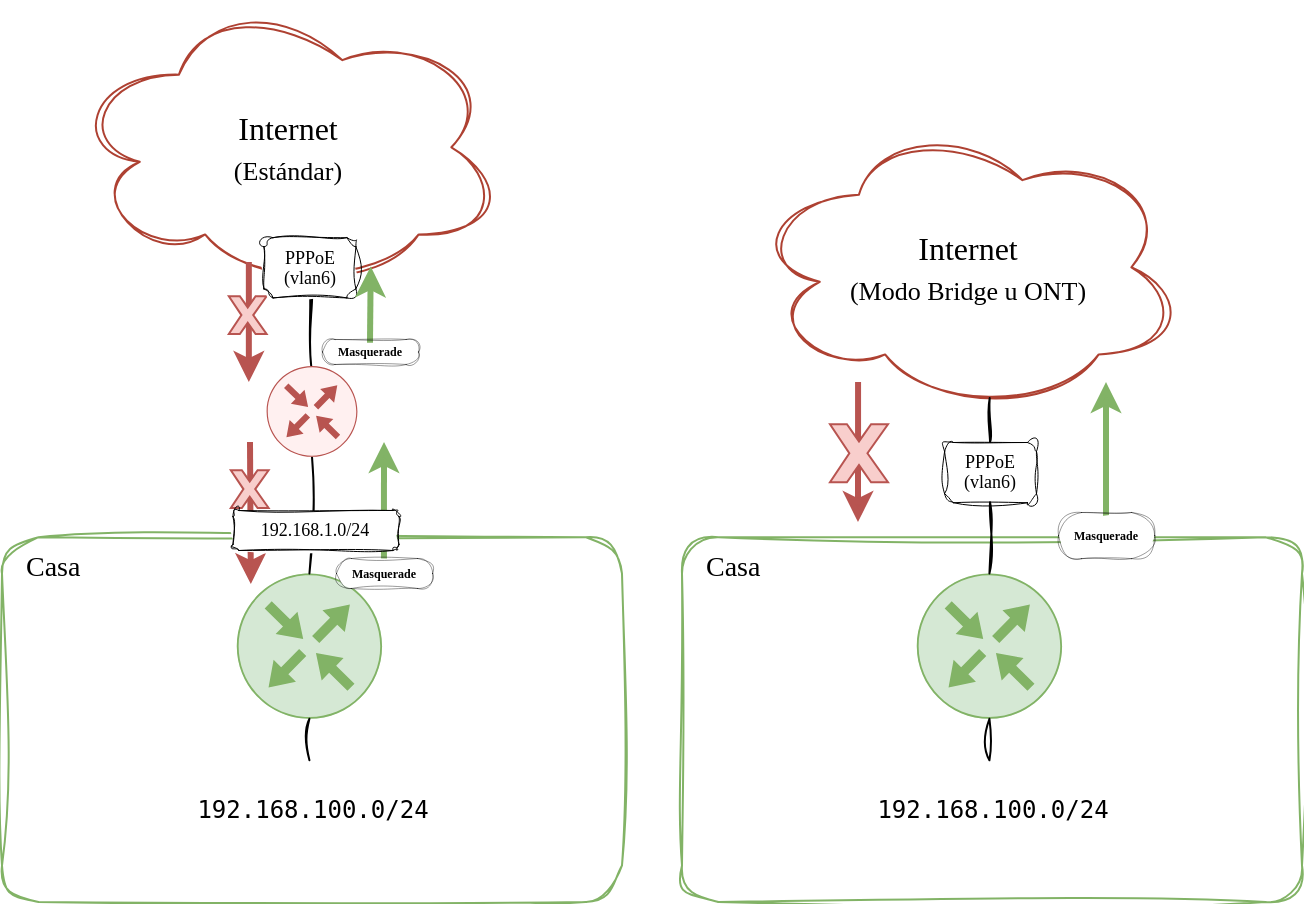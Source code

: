 <mxfile version="21.2.1" type="device">
  <diagram name="Page-1" id="sTeGwQV9_m6BofXgbJ5z">
    <mxGraphModel dx="1580" dy="1255" grid="1" gridSize="10" guides="1" tooltips="1" connect="1" arrows="1" fold="1" page="1" pageScale="1" pageWidth="1169" pageHeight="1654" math="0" shadow="0">
      <root>
        <mxCell id="0" />
        <mxCell id="1" parent="0" />
        <mxCell id="AoqqqO6MroJ7AJcKUCXX-30" value="Casa" style="rounded=1;whiteSpace=wrap;html=1;align=left;spacingLeft=12;spacingTop=2;spacing=0;fontSize=14;fillColor=none;strokeColor=#82b366;verticalAlign=top;arcSize=10;strokeWidth=1;fontFamily=Verdana;sketch=1;curveFitting=1;jiggle=2;shadow=0;glass=0;fillStyle=auto;" parent="1" vertex="1">
          <mxGeometry x="80" y="347.59" width="310" height="182.41" as="geometry" />
        </mxCell>
        <mxCell id="AoqqqO6MroJ7AJcKUCXX-31" value="Internet&lt;br&gt;&lt;font style=&quot;font-size: 13px;&quot;&gt;(Estándar)&lt;/font&gt;" style="ellipse;shape=cloud;whiteSpace=wrap;html=1;fillColor=none;strokeColor=#ae4132;fontSize=16;sketch=1;curveFitting=1;jiggle=2;fontFamily=Verdana;" parent="1" vertex="1">
          <mxGeometry x="113.997" y="80" width="217.928" height="145.285" as="geometry" />
        </mxCell>
        <mxCell id="AoqqqO6MroJ7AJcKUCXX-34" value="" style="points=[[0.5,0,0],[1,0.5,0],[0.5,1,0],[0,0.5,0],[0.145,0.145,0],[0.856,0.145,0],[0.855,0.856,0],[0.145,0.855,0]];verticalLabelPosition=middle;html=1;verticalAlign=middle;aspect=fixed;align=right;pointerEvents=1;shape=mxgraph.cisco19.rect;prIcon=router;fillColor=#d5e8d4;strokeColor=#82b366;fontSize=15;fontFamily=Verdana;spacing=5;labelPosition=left;" parent="1" vertex="1">
          <mxGeometry x="197.399" y="365.752" width="72.642" height="72.642" as="geometry" />
        </mxCell>
        <mxCell id="AoqqqO6MroJ7AJcKUCXX-35" value="" style="rounded=0;orthogonalLoop=1;jettySize=auto;html=1;startArrow=none;startFill=0;startSize=3;endSize=3;endArrow=none;endFill=0;exitX=0.55;exitY=0.95;exitDx=0;exitDy=0;exitPerimeter=0;sketch=1;curveFitting=1;jiggle=2;fontFamily=Verdana;" parent="1" source="AoqqqO6MroJ7AJcKUCXX-31" target="LYzUA_BZ724i3JHHC98a-23" edge="1">
          <mxGeometry x="561.04" y="250" relative="1" as="geometry">
            <mxPoint x="232.5" y="252.98" as="sourcePoint" />
            <mxPoint x="234.02" y="240" as="targetPoint" />
          </mxGeometry>
        </mxCell>
        <mxCell id="AoqqqO6MroJ7AJcKUCXX-37" value="" style="rounded=0;orthogonalLoop=1;jettySize=auto;html=1;entryX=0.5;entryY=0;entryDx=0;entryDy=0;entryPerimeter=0;startArrow=none;startFill=0;exitX=0.5;exitY=1;exitDx=0;exitDy=0;exitPerimeter=0;endSize=3;startSize=3;endArrow=none;endFill=0;sketch=1;curveFitting=1;jiggle=2;fontFamily=Verdana;" parent="1" source="AoqqqO6MroJ7AJcKUCXX-34" edge="1">
          <mxGeometry relative="1" as="geometry">
            <mxPoint x="251.881" y="338.511" as="sourcePoint" />
            <mxPoint x="233.721" y="459.147" as="targetPoint" />
          </mxGeometry>
        </mxCell>
        <mxCell id="zQq72EcLpgGWPdyKzjPa-5" value="" style="rounded=0;orthogonalLoop=1;jettySize=auto;html=1;entryX=0.5;entryY=0;entryDx=0;entryDy=0;entryPerimeter=0;startArrow=none;startFill=0;startSize=3;endSize=3;endArrow=none;endFill=0;exitX=0.5;exitY=1;exitDx=0;exitDy=0;sketch=1;curveFitting=1;jiggle=2;fontFamily=Verdana;exitPerimeter=0;" parent="1" source="LYzUA_BZ724i3JHHC98a-23" target="AoqqqO6MroJ7AJcKUCXX-34" edge="1">
          <mxGeometry relative="1" as="geometry">
            <mxPoint x="234.02" y="270.12" as="sourcePoint" />
            <mxPoint x="244" y="376" as="targetPoint" />
          </mxGeometry>
        </mxCell>
        <mxCell id="LYzUA_BZ724i3JHHC98a-1" value="&lt;pre&gt;192.168.100.0/24&lt;/pre&gt;" style="text;strokeColor=none;align=center;fillColor=none;html=1;verticalAlign=middle;whiteSpace=wrap;rounded=0;" vertex="1" parent="1">
          <mxGeometry x="168.7" y="468.79" width="132.6" height="30" as="geometry" />
        </mxCell>
        <mxCell id="LYzUA_BZ724i3JHHC98a-2" value="" style="edgeStyle=none;orthogonalLoop=1;jettySize=auto;html=1;rounded=0;strokeWidth=3;fillColor=#f8cecc;strokeColor=#b85450;" edge="1" parent="1">
          <mxGeometry width="80" relative="1" as="geometry">
            <mxPoint x="203.42" y="210" as="sourcePoint" />
            <mxPoint x="203.42" y="270" as="targetPoint" />
            <Array as="points" />
          </mxGeometry>
        </mxCell>
        <mxCell id="LYzUA_BZ724i3JHHC98a-4" value="" style="verticalLabelPosition=bottom;verticalAlign=top;html=1;shape=mxgraph.basic.x;fillColor=#f8cecc;strokeColor=#b85450;" vertex="1" parent="1">
          <mxGeometry x="193.42" y="227.12" width="18.88" height="18.88" as="geometry" />
        </mxCell>
        <mxCell id="LYzUA_BZ724i3JHHC98a-9" value="" style="edgeStyle=none;orthogonalLoop=1;jettySize=auto;html=1;rounded=0;endArrow=none;endFill=0;startArrow=classic;startFill=1;strokeWidth=3;fillColor=#d5e8d4;strokeColor=#82b366;" edge="1" parent="1">
          <mxGeometry width="80" relative="1" as="geometry">
            <mxPoint x="271" y="300" as="sourcePoint" />
            <mxPoint x="270.96" y="360.06" as="targetPoint" />
            <Array as="points" />
          </mxGeometry>
        </mxCell>
        <mxCell id="LYzUA_BZ724i3JHHC98a-10" value="&lt;p style=&quot;line-height: 80%; font-size: 6px;&quot;&gt;&lt;b style=&quot;font-size: 6px;&quot;&gt;&lt;font style=&quot;font-size: 6px;&quot;&gt;Masquerade&lt;/font&gt;&lt;/b&gt;&lt;/p&gt;" style="rounded=1;whiteSpace=wrap;html=1;fontSize=6;sketch=1;curveFitting=1;jiggle=1;strokeWidth=0.2;shadow=0;fillStyle=auto;fontFamily=Verdana;arcSize=50;" vertex="1" parent="1">
          <mxGeometry x="247" y="358" width="48.08" height="15" as="geometry" />
        </mxCell>
        <mxCell id="LYzUA_BZ724i3JHHC98a-11" value="Casa" style="rounded=1;whiteSpace=wrap;html=1;align=left;spacingLeft=12;spacingTop=2;spacing=0;fontSize=14;fillColor=none;strokeColor=#82b366;verticalAlign=top;arcSize=10;strokeWidth=1;fontFamily=Verdana;sketch=1;curveFitting=1;jiggle=2;shadow=0;glass=0;fillStyle=auto;" vertex="1" parent="1">
          <mxGeometry x="420" y="347.59" width="310" height="182.41" as="geometry" />
        </mxCell>
        <mxCell id="LYzUA_BZ724i3JHHC98a-12" value="Internet&lt;br&gt;&lt;font style=&quot;font-size: 13px;&quot;&gt;(Modo Bridge u ONT)&lt;/font&gt;" style="ellipse;shape=cloud;whiteSpace=wrap;html=1;fillColor=none;strokeColor=#ae4132;fontSize=16;sketch=1;curveFitting=1;jiggle=2;fontFamily=Verdana;" vertex="1" parent="1">
          <mxGeometry x="453.997" y="140" width="217.928" height="145.285" as="geometry" />
        </mxCell>
        <mxCell id="LYzUA_BZ724i3JHHC98a-13" value="" style="points=[[0.5,0,0],[1,0.5,0],[0.5,1,0],[0,0.5,0],[0.145,0.145,0],[0.856,0.145,0],[0.855,0.856,0],[0.145,0.855,0]];verticalLabelPosition=middle;html=1;verticalAlign=middle;aspect=fixed;align=right;pointerEvents=1;shape=mxgraph.cisco19.rect;prIcon=router;fillColor=#d5e8d4;strokeColor=#82b366;fontSize=15;fontFamily=Verdana;spacing=5;labelPosition=left;" vertex="1" parent="1">
          <mxGeometry x="537.399" y="365.752" width="72.642" height="72.642" as="geometry" />
        </mxCell>
        <mxCell id="LYzUA_BZ724i3JHHC98a-14" value="" style="rounded=0;orthogonalLoop=1;jettySize=auto;html=1;entryX=0.5;entryY=0;entryDx=0;entryDy=0;startArrow=none;startFill=0;startSize=3;endSize=3;endArrow=none;endFill=0;exitX=0.55;exitY=0.95;exitDx=0;exitDy=0;exitPerimeter=0;sketch=1;curveFitting=1;jiggle=2;fontFamily=Verdana;" edge="1" source="LYzUA_BZ724i3JHHC98a-12" target="LYzUA_BZ724i3JHHC98a-16" parent="1">
          <mxGeometry relative="1" as="geometry">
            <mxPoint x="572.5" y="312.98" as="sourcePoint" />
            <mxPoint x="573.73" y="347.591" as="targetPoint" />
          </mxGeometry>
        </mxCell>
        <mxCell id="LYzUA_BZ724i3JHHC98a-15" value="" style="rounded=0;orthogonalLoop=1;jettySize=auto;html=1;entryX=0.5;entryY=0;entryDx=0;entryDy=0;entryPerimeter=0;startArrow=none;startFill=0;exitX=0.5;exitY=1;exitDx=0;exitDy=0;exitPerimeter=0;endSize=3;startSize=3;endArrow=none;endFill=0;sketch=1;curveFitting=1;jiggle=2;fontFamily=Verdana;" edge="1" source="LYzUA_BZ724i3JHHC98a-13" parent="1">
          <mxGeometry relative="1" as="geometry">
            <mxPoint x="591.881" y="338.511" as="sourcePoint" />
            <mxPoint x="573.721" y="459.147" as="targetPoint" />
          </mxGeometry>
        </mxCell>
        <mxCell id="LYzUA_BZ724i3JHHC98a-16" value="&lt;div style=&quot;border-color: var(--border-color); font-size: 9px; line-height: 110%;&quot;&gt;PPPoE&lt;/div&gt;&lt;div style=&quot;border-color: var(--border-color); font-size: 9px; line-height: 110%;&quot;&gt;(vlan6)&lt;/div&gt;" style="rounded=1;whiteSpace=wrap;html=1;fontSize=10;sketch=1;curveFitting=1;jiggle=2;strokeWidth=0.5;shadow=0;fillStyle=auto;fillColor=#FFFFFF;fontFamily=Verdana;" vertex="1" parent="1">
          <mxGeometry x="551.04" y="300" width="45.96" height="30.12" as="geometry" />
        </mxCell>
        <mxCell id="LYzUA_BZ724i3JHHC98a-17" value="" style="rounded=0;orthogonalLoop=1;jettySize=auto;html=1;entryX=0.5;entryY=0;entryDx=0;entryDy=0;entryPerimeter=0;startArrow=none;startFill=0;startSize=3;endSize=3;endArrow=none;endFill=0;exitX=0.5;exitY=1;exitDx=0;exitDy=0;sketch=1;curveFitting=1;jiggle=2;fontFamily=Verdana;" edge="1" source="LYzUA_BZ724i3JHHC98a-16" target="LYzUA_BZ724i3JHHC98a-13" parent="1">
          <mxGeometry relative="1" as="geometry">
            <mxPoint x="584" y="331" as="sourcePoint" />
            <mxPoint x="584" y="376" as="targetPoint" />
          </mxGeometry>
        </mxCell>
        <mxCell id="LYzUA_BZ724i3JHHC98a-18" value="&lt;pre&gt;192.168.100.0/24&lt;/pre&gt;" style="text;strokeColor=none;align=center;fillColor=none;html=1;verticalAlign=middle;whiteSpace=wrap;rounded=0;" vertex="1" parent="1">
          <mxGeometry x="508.7" y="468.79" width="132.6" height="30" as="geometry" />
        </mxCell>
        <mxCell id="LYzUA_BZ724i3JHHC98a-19" value="" style="edgeStyle=none;orthogonalLoop=1;jettySize=auto;html=1;rounded=0;exitX=0.248;exitY=0.895;exitDx=0;exitDy=0;exitPerimeter=0;strokeWidth=3;fillColor=#f8cecc;strokeColor=#b85450;" edge="1" source="LYzUA_BZ724i3JHHC98a-12" parent="1">
          <mxGeometry width="80" relative="1" as="geometry">
            <mxPoint x="508.7" y="290" as="sourcePoint" />
            <mxPoint x="508" y="340" as="targetPoint" />
            <Array as="points" />
          </mxGeometry>
        </mxCell>
        <mxCell id="LYzUA_BZ724i3JHHC98a-20" value="" style="verticalLabelPosition=bottom;verticalAlign=top;html=1;shape=mxgraph.basic.x;fillColor=#f8cecc;strokeColor=#b85450;" vertex="1" parent="1">
          <mxGeometry x="494" y="291.12" width="29" height="29" as="geometry" />
        </mxCell>
        <mxCell id="LYzUA_BZ724i3JHHC98a-21" value="" style="edgeStyle=none;orthogonalLoop=1;jettySize=auto;html=1;rounded=0;exitX=0.248;exitY=0.895;exitDx=0;exitDy=0;exitPerimeter=0;endArrow=none;endFill=0;startArrow=classic;startFill=1;strokeWidth=3;fillColor=#d5e8d4;strokeColor=#82b366;" edge="1" parent="1">
          <mxGeometry width="80" relative="1" as="geometry">
            <mxPoint x="632" y="270.06" as="sourcePoint" />
            <mxPoint x="632" y="340.06" as="targetPoint" />
            <Array as="points" />
          </mxGeometry>
        </mxCell>
        <mxCell id="LYzUA_BZ724i3JHHC98a-22" value="&lt;p style=&quot;line-height: 80%; font-size: 6px;&quot;&gt;&lt;b style=&quot;font-size: 6px;&quot;&gt;&lt;font style=&quot;font-size: 6px;&quot;&gt;Masquerade&lt;/font&gt;&lt;/b&gt;&lt;/p&gt;" style="rounded=1;whiteSpace=wrap;html=1;fontSize=6;sketch=1;curveFitting=1;jiggle=1;strokeWidth=0.2;shadow=0;fillStyle=auto;fontFamily=Verdana;arcSize=50;" vertex="1" parent="1">
          <mxGeometry x="608.04" y="335" width="48.08" height="23.06" as="geometry" />
        </mxCell>
        <mxCell id="LYzUA_BZ724i3JHHC98a-23" value="" style="points=[[0.5,0,0],[1,0.5,0],[0.5,1,0],[0,0.5,0],[0.145,0.145,0],[0.856,0.145,0],[0.855,0.856,0],[0.145,0.855,0]];verticalLabelPosition=middle;html=1;verticalAlign=middle;aspect=fixed;align=right;pointerEvents=1;shape=mxgraph.cisco19.rect;prIcon=router;fillColor=#fff0f0;strokeColor=#b85450;fontSize=15;labelPosition=left;spacing=5;sketchStyle=rough;fillStyle=auto;movable=1;resizable=1;rotatable=1;deletable=1;editable=1;locked=0;connectable=1;comic=0;fontFamily=Verdana;" vertex="1" parent="1">
          <mxGeometry x="212.3" y="262" width="45.41" height="45.41" as="geometry" />
        </mxCell>
        <mxCell id="LYzUA_BZ724i3JHHC98a-27" value="&lt;div style=&quot;border-color: var(--border-color); font-size: 9px; line-height: 110%;&quot;&gt;PPPoE&lt;/div&gt;&lt;div style=&quot;border-color: var(--border-color); font-size: 9px; line-height: 110%;&quot;&gt;(vlan6)&lt;/div&gt;" style="rounded=1;whiteSpace=wrap;html=1;fontSize=10;sketch=1;curveFitting=1;jiggle=2;strokeWidth=0.5;shadow=0;fillStyle=auto;fillColor=#FFFFFF;fontFamily=Verdana;" vertex="1" parent="1">
          <mxGeometry x="210.74" y="197.58" width="45.96" height="30.12" as="geometry" />
        </mxCell>
        <mxCell id="LYzUA_BZ724i3JHHC98a-28" value="" style="edgeStyle=none;orthogonalLoop=1;jettySize=auto;html=1;rounded=0;endArrow=none;endFill=0;startArrow=classic;startFill=1;strokeWidth=3;fillColor=#d5e8d4;strokeColor=#82b366;exitX=0.69;exitY=0.91;exitDx=0;exitDy=0;exitPerimeter=0;" edge="1" parent="1" source="AoqqqO6MroJ7AJcKUCXX-31">
          <mxGeometry width="80" relative="1" as="geometry">
            <mxPoint x="264" y="223.42" as="sourcePoint" />
            <mxPoint x="263.96" y="253.54" as="targetPoint" />
            <Array as="points" />
          </mxGeometry>
        </mxCell>
        <mxCell id="LYzUA_BZ724i3JHHC98a-29" value="&lt;p style=&quot;line-height: 80%; font-size: 6px;&quot;&gt;&lt;b style=&quot;font-size: 6px;&quot;&gt;&lt;font style=&quot;font-size: 6px;&quot;&gt;Masquerade&lt;/font&gt;&lt;/b&gt;&lt;/p&gt;" style="rounded=1;whiteSpace=wrap;html=1;fontSize=6;sketch=1;curveFitting=1;jiggle=1;strokeWidth=0.2;shadow=0;fillStyle=auto;fontFamily=Verdana;arcSize=50;" vertex="1" parent="1">
          <mxGeometry x="240" y="248.48" width="48.08" height="12.52" as="geometry" />
        </mxCell>
        <mxCell id="LYzUA_BZ724i3JHHC98a-30" value="" style="edgeStyle=none;orthogonalLoop=1;jettySize=auto;html=1;rounded=0;strokeWidth=3;fillColor=#f8cecc;strokeColor=#b85450;" edge="1" parent="1">
          <mxGeometry width="80" relative="1" as="geometry">
            <mxPoint x="204" y="300" as="sourcePoint" />
            <mxPoint x="204.42" y="371" as="targetPoint" />
            <Array as="points" />
          </mxGeometry>
        </mxCell>
        <mxCell id="LYzUA_BZ724i3JHHC98a-31" value="" style="verticalLabelPosition=bottom;verticalAlign=top;html=1;shape=mxgraph.basic.x;fillColor=#f8cecc;strokeColor=#b85450;" vertex="1" parent="1">
          <mxGeometry x="194.42" y="314.12" width="18.88" height="18.88" as="geometry" />
        </mxCell>
        <mxCell id="LYzUA_BZ724i3JHHC98a-32" value="&lt;div style=&quot;border-color: var(--border-color); font-size: 9px; line-height: 110%;&quot;&gt;192.168.1.0/24&lt;/div&gt;" style="rounded=1;whiteSpace=wrap;html=1;fontSize=10;sketch=1;curveFitting=1;jiggle=2;strokeWidth=0.5;shadow=0;fillStyle=auto;fillColor=#FFFFFF;fontFamily=Verdana;" vertex="1" parent="1">
          <mxGeometry x="195.24" y="334" width="82.96" height="20" as="geometry" />
        </mxCell>
      </root>
    </mxGraphModel>
  </diagram>
</mxfile>
